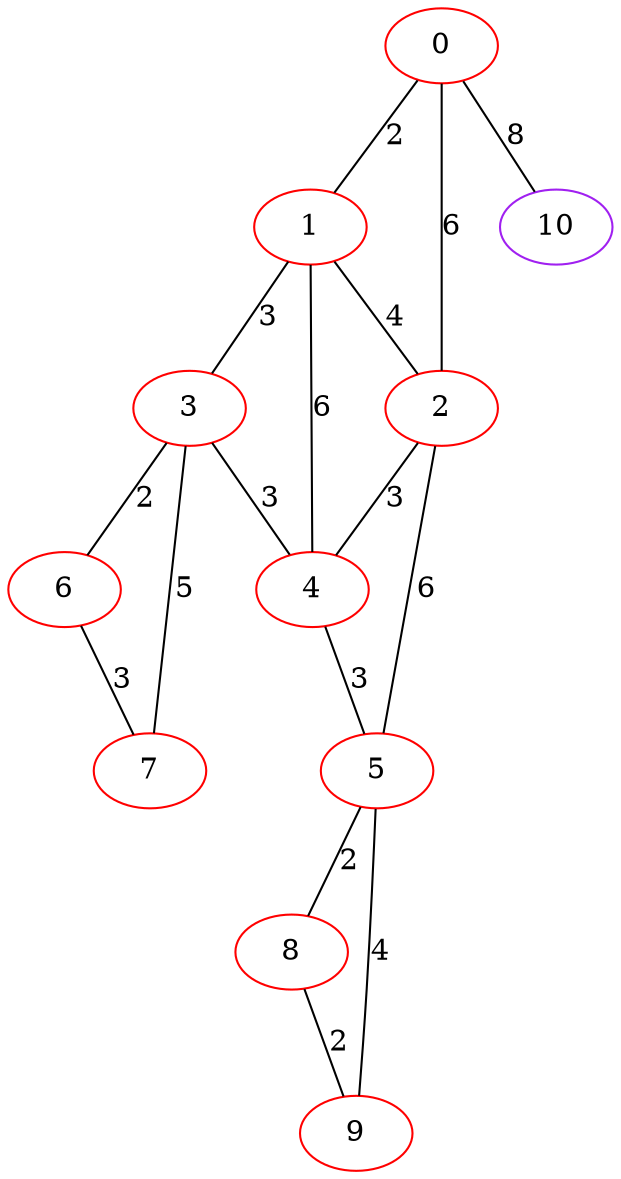 graph "" {
0 [color=red, weight=1];
1 [color=red, weight=1];
2 [color=red, weight=1];
3 [color=red, weight=1];
4 [color=red, weight=1];
5 [color=red, weight=1];
6 [color=red, weight=1];
7 [color=red, weight=1];
8 [color=red, weight=1];
9 [color=red, weight=1];
10 [color=purple, weight=4];
0 -- 1  [key=0, label=2];
0 -- 2  [key=0, label=6];
0 -- 10  [key=0, label=8];
1 -- 2  [key=0, label=4];
1 -- 3  [key=0, label=3];
1 -- 4  [key=0, label=6];
2 -- 4  [key=0, label=3];
2 -- 5  [key=0, label=6];
3 -- 4  [key=0, label=3];
3 -- 6  [key=0, label=2];
3 -- 7  [key=0, label=5];
4 -- 5  [key=0, label=3];
5 -- 8  [key=0, label=2];
5 -- 9  [key=0, label=4];
6 -- 7  [key=0, label=3];
8 -- 9  [key=0, label=2];
}
